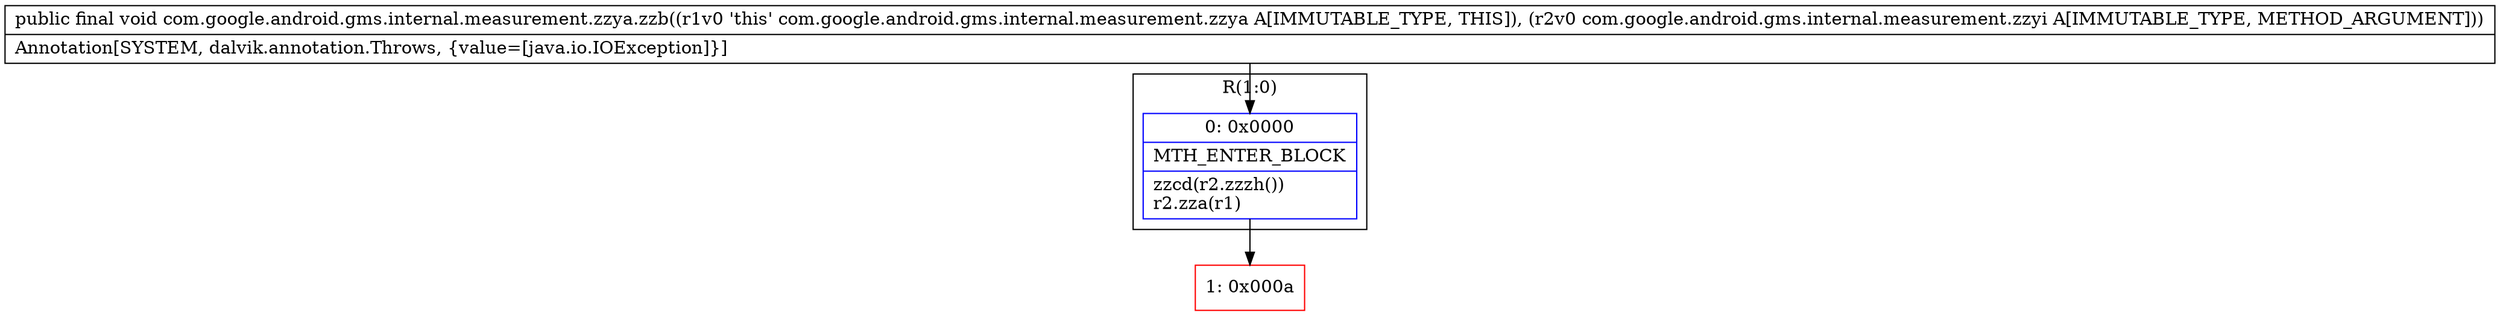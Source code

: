 digraph "CFG forcom.google.android.gms.internal.measurement.zzya.zzb(Lcom\/google\/android\/gms\/internal\/measurement\/zzyi;)V" {
subgraph cluster_Region_380008253 {
label = "R(1:0)";
node [shape=record,color=blue];
Node_0 [shape=record,label="{0\:\ 0x0000|MTH_ENTER_BLOCK\l|zzcd(r2.zzzh())\lr2.zza(r1)\l}"];
}
Node_1 [shape=record,color=red,label="{1\:\ 0x000a}"];
MethodNode[shape=record,label="{public final void com.google.android.gms.internal.measurement.zzya.zzb((r1v0 'this' com.google.android.gms.internal.measurement.zzya A[IMMUTABLE_TYPE, THIS]), (r2v0 com.google.android.gms.internal.measurement.zzyi A[IMMUTABLE_TYPE, METHOD_ARGUMENT]))  | Annotation[SYSTEM, dalvik.annotation.Throws, \{value=[java.io.IOException]\}]\l}"];
MethodNode -> Node_0;
Node_0 -> Node_1;
}

